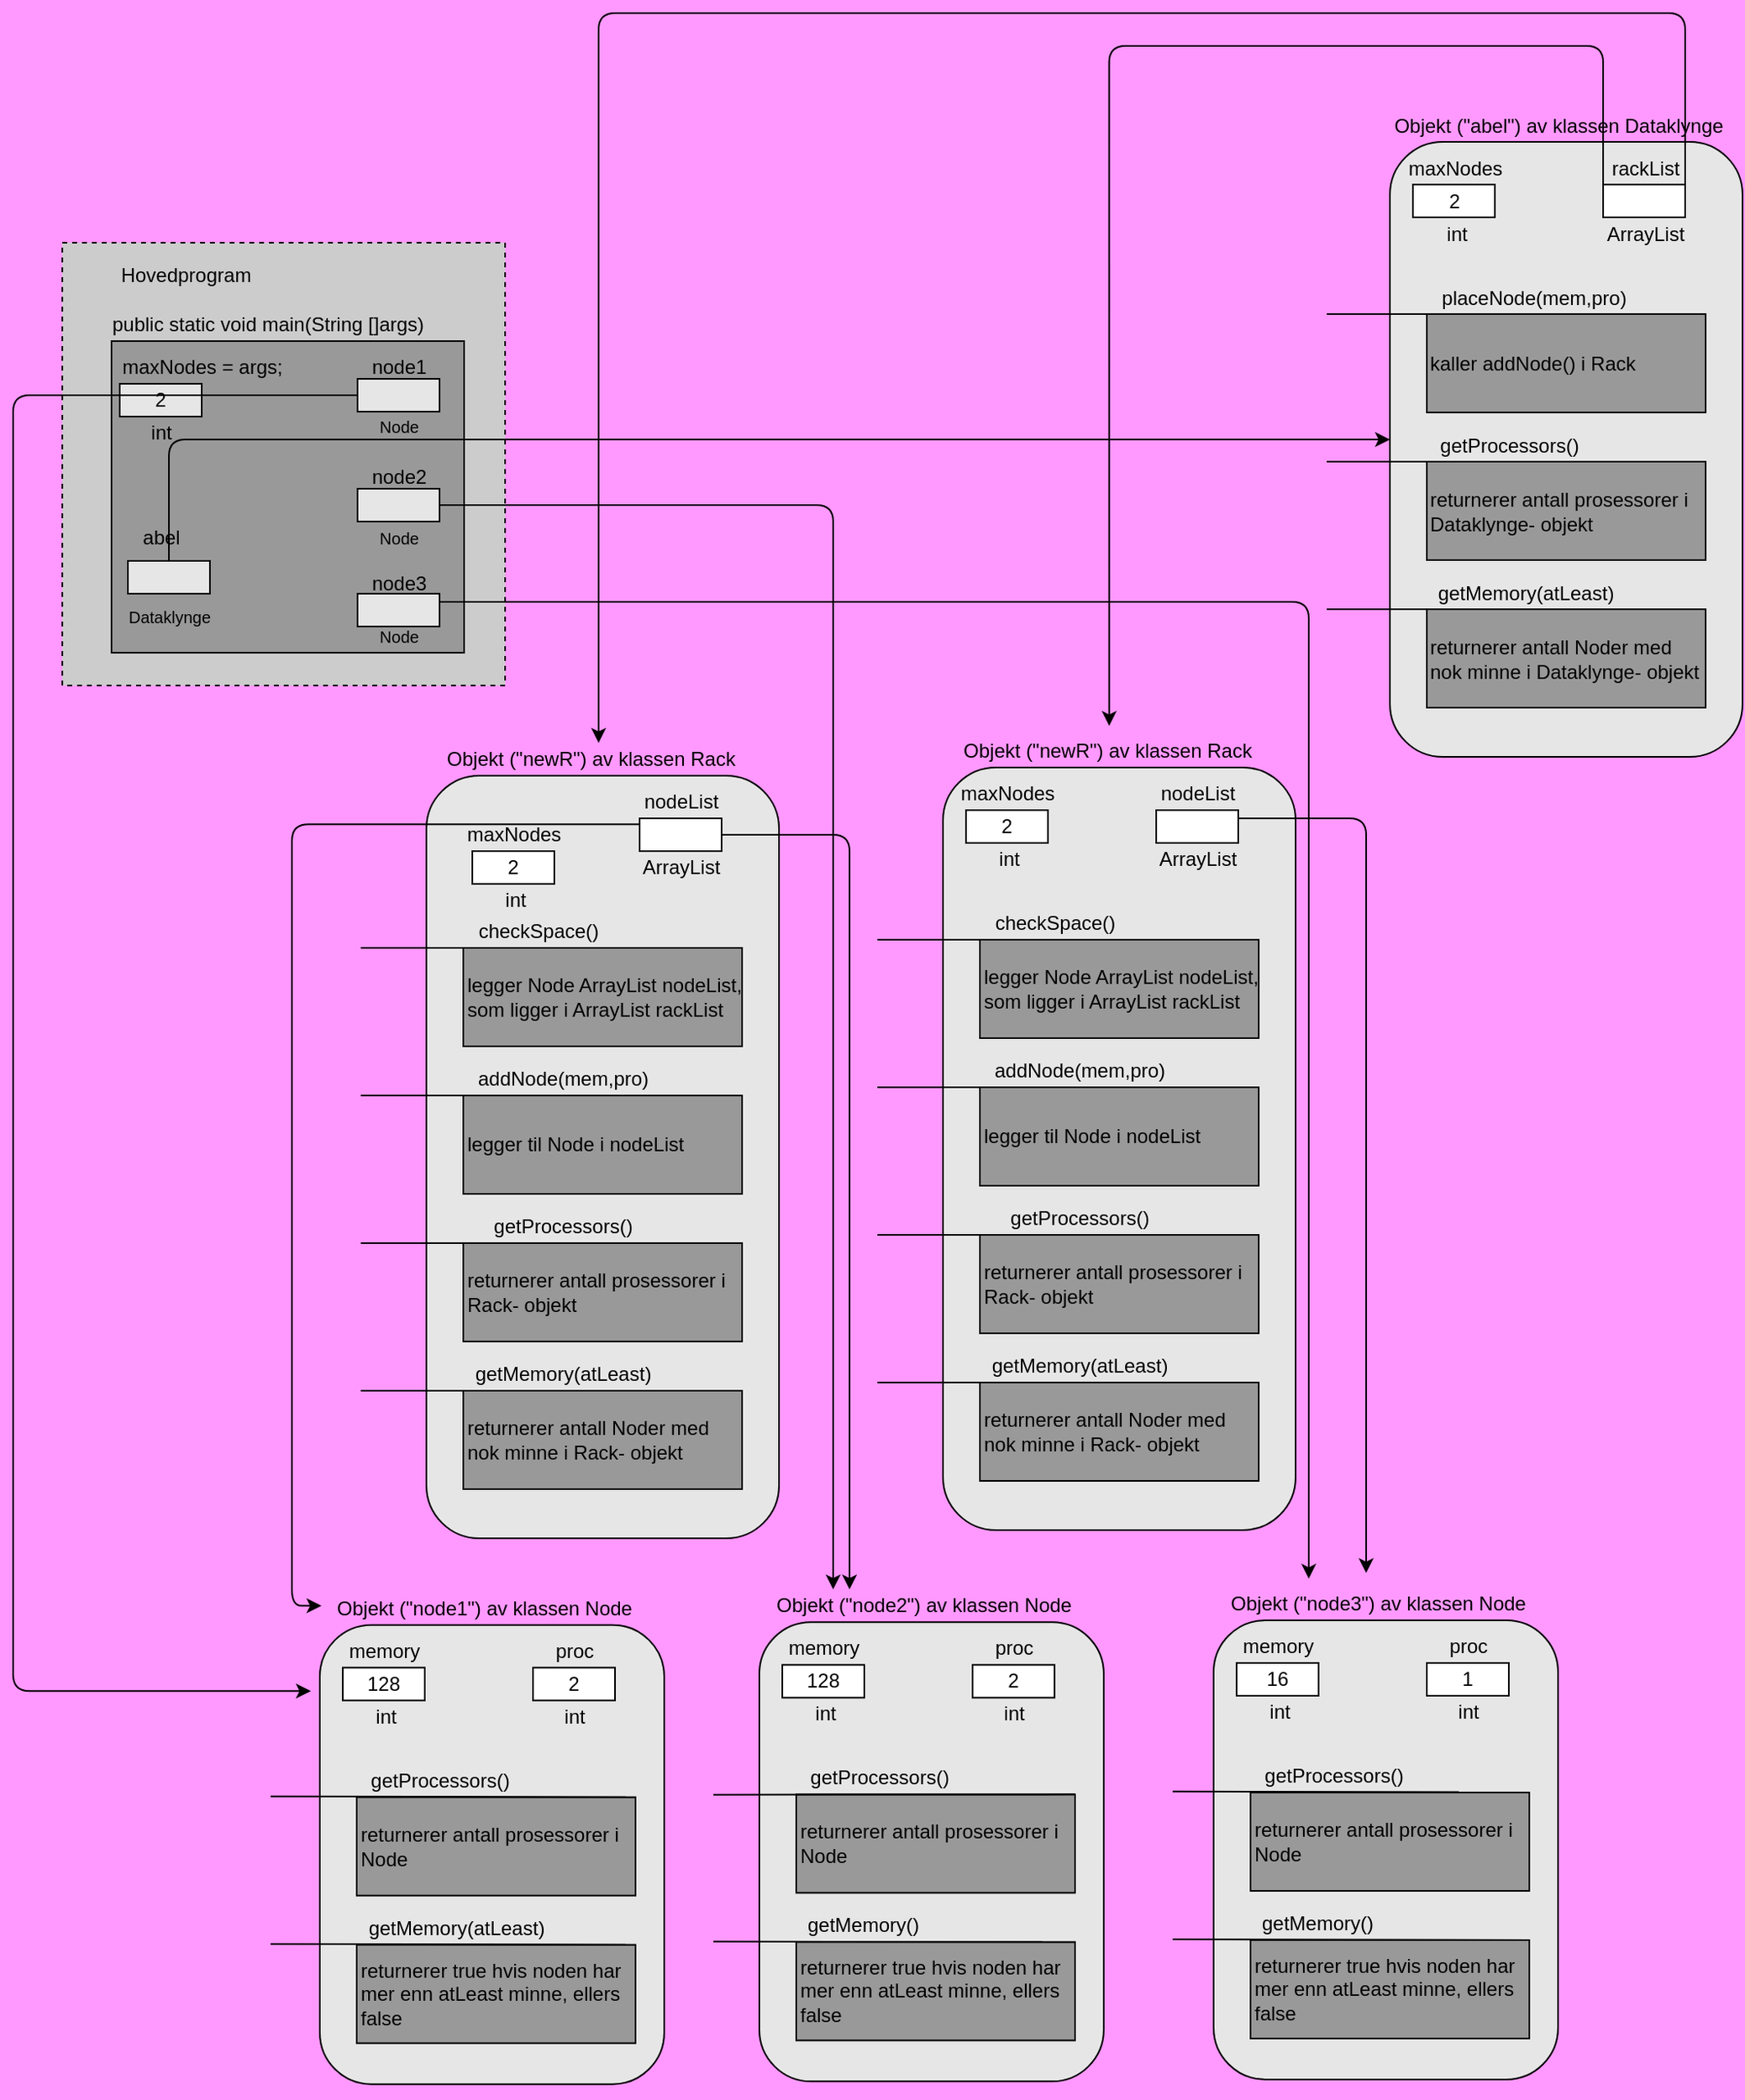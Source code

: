<mxfile version="14.2.9" type="device"><diagram id="TnoUQ4fqlqresNr4ph7F" name="Page-1"><mxGraphModel dx="1965" dy="1300" grid="1" gridSize="10" guides="1" tooltips="1" connect="1" arrows="1" fold="1" page="1" pageScale="1" pageWidth="1200" pageHeight="1920" background="#FF99FF" math="0" shadow="0"><root><mxCell id="0"/><mxCell id="1" parent="0"/><mxCell id="bRc-wjllGliQdRaznR-u-1" value="" style="whiteSpace=wrap;html=1;aspect=fixed;dashed=1;fillColor=#CCCCCC;" parent="1" vertex="1"><mxGeometry x="120" y="160" width="270" height="270" as="geometry"/></mxCell><mxCell id="bRc-wjllGliQdRaznR-u-2" value="Hovedprogram" style="text;html=1;align=center;verticalAlign=middle;resizable=0;points=[];autosize=1;" parent="1" vertex="1"><mxGeometry x="150" y="170" width="90" height="20" as="geometry"/></mxCell><mxCell id="bRc-wjllGliQdRaznR-u-4" value="public static void main(String []args)" style="text;html=1;align=center;verticalAlign=middle;resizable=0;points=[];autosize=1;" parent="1" vertex="1"><mxGeometry x="140" y="200" width="210" height="20" as="geometry"/></mxCell><mxCell id="bRc-wjllGliQdRaznR-u-6" value="" style="rounded=0;whiteSpace=wrap;html=1;fillColor=#999999;align=left;" parent="1" vertex="1"><mxGeometry x="150" y="220" width="215" height="190" as="geometry"/></mxCell><mxCell id="bRc-wjllGliQdRaznR-u-9" value="abel" style="text;html=1;align=center;verticalAlign=middle;resizable=0;points=[];autosize=1;" parent="1" vertex="1"><mxGeometry x="160" y="330" width="40" height="20" as="geometry"/></mxCell><mxCell id="bRc-wjllGliQdRaznR-u-10" value="node1" style="text;html=1;align=center;verticalAlign=middle;resizable=0;points=[];autosize=1;" parent="1" vertex="1"><mxGeometry x="300" y="226" width="50" height="20" as="geometry"/></mxCell><mxCell id="bRc-wjllGliQdRaznR-u-11" value="node2" style="text;html=1;align=center;verticalAlign=middle;resizable=0;points=[];autosize=1;" parent="1" vertex="1"><mxGeometry x="300" y="293" width="50" height="20" as="geometry"/></mxCell><mxCell id="bRc-wjllGliQdRaznR-u-12" value="node3" style="text;html=1;align=center;verticalAlign=middle;resizable=0;points=[];autosize=1;" parent="1" vertex="1"><mxGeometry x="300" y="358" width="50" height="20" as="geometry"/></mxCell><mxCell id="bRc-wjllGliQdRaznR-u-13" value="" style="whiteSpace=wrap;html=1;fillColor=#E6E6E6;" parent="1" vertex="1"><mxGeometry x="300" y="243" width="50" height="20" as="geometry"/></mxCell><mxCell id="bRc-wjllGliQdRaznR-u-14" value="" style="whiteSpace=wrap;html=1;fillColor=#E6E6E6;" parent="1" vertex="1"><mxGeometry x="300" y="310" width="50" height="20" as="geometry"/></mxCell><mxCell id="bRc-wjllGliQdRaznR-u-15" value="" style="whiteSpace=wrap;html=1;fillColor=#E6E6E6;" parent="1" vertex="1"><mxGeometry x="300" y="374" width="50" height="20" as="geometry"/></mxCell><mxCell id="bRc-wjllGliQdRaznR-u-16" value="" style="whiteSpace=wrap;html=1;fillColor=#E6E6E6;" parent="1" vertex="1"><mxGeometry x="160" y="354" width="50" height="20" as="geometry"/></mxCell><mxCell id="bRc-wjllGliQdRaznR-u-17" value="&lt;font style=&quot;font-size: 10px&quot;&gt;Dataklynge&lt;/font&gt;" style="text;html=1;align=center;verticalAlign=middle;resizable=0;points=[];autosize=1;" parent="1" vertex="1"><mxGeometry x="150" y="378" width="70" height="20" as="geometry"/></mxCell><mxCell id="bRc-wjllGliQdRaznR-u-18" value="&lt;font style=&quot;font-size: 10px&quot;&gt;Node&lt;/font&gt;" style="text;html=1;align=center;verticalAlign=middle;resizable=0;points=[];autosize=1;" parent="1" vertex="1"><mxGeometry x="305" y="262" width="40" height="20" as="geometry"/></mxCell><mxCell id="bRc-wjllGliQdRaznR-u-19" value="&lt;font style=&quot;font-size: 10px&quot;&gt;Node&lt;/font&gt;" style="text;html=1;align=center;verticalAlign=middle;resizable=0;points=[];autosize=1;" parent="1" vertex="1"><mxGeometry x="305" y="330" width="40" height="20" as="geometry"/></mxCell><mxCell id="bRc-wjllGliQdRaznR-u-20" value="&lt;font style=&quot;font-size: 10px&quot;&gt;Node&lt;/font&gt;" style="text;html=1;align=center;verticalAlign=middle;resizable=0;points=[];autosize=1;" parent="1" vertex="1"><mxGeometry x="305" y="390" width="40" height="20" as="geometry"/></mxCell><mxCell id="bRc-wjllGliQdRaznR-u-21" value="maxNodes = args;" style="text;html=1;align=center;verticalAlign=middle;resizable=0;points=[];autosize=1;" parent="1" vertex="1"><mxGeometry x="150" y="226" width="110" height="20" as="geometry"/></mxCell><mxCell id="bRc-wjllGliQdRaznR-u-22" value="2" style="whiteSpace=wrap;html=1;fillColor=#E6E6E6;" parent="1" vertex="1"><mxGeometry x="155" y="246" width="50" height="20" as="geometry"/></mxCell><mxCell id="bRc-wjllGliQdRaznR-u-23" value="int" style="text;html=1;align=center;verticalAlign=middle;resizable=0;points=[];autosize=1;" parent="1" vertex="1"><mxGeometry x="165" y="266" width="30" height="20" as="geometry"/></mxCell><mxCell id="bRc-wjllGliQdRaznR-u-45" value="Objekt (&quot;abel&quot;) av klassen Dataklynge" style="text;html=1;align=center;verticalAlign=middle;resizable=0;points=[];autosize=1;" parent="1" vertex="1"><mxGeometry x="921.75" y="78.5" width="220" height="20" as="geometry"/></mxCell><mxCell id="bRc-wjllGliQdRaznR-u-47" value="" style="rounded=1;whiteSpace=wrap;html=1;align=left;fillColor=#E6E6E6;" parent="1" vertex="1"><mxGeometry x="929.5" y="98.5" width="215" height="375" as="geometry"/></mxCell><mxCell id="bRc-wjllGliQdRaznR-u-61" value="maxNodes" style="text;html=1;align=center;verticalAlign=middle;resizable=0;points=[];autosize=1;" parent="1" vertex="1"><mxGeometry x="933.5" y="104.5" width="70" height="20" as="geometry"/></mxCell><mxCell id="bRc-wjllGliQdRaznR-u-62" value="2" style="whiteSpace=wrap;html=1;fillColor=#FFFFFF;" parent="1" vertex="1"><mxGeometry x="943.5" y="124.5" width="50" height="20" as="geometry"/></mxCell><mxCell id="bRc-wjllGliQdRaznR-u-63" value="int" style="text;html=1;align=center;verticalAlign=middle;resizable=0;points=[];autosize=1;" parent="1" vertex="1"><mxGeometry x="954.5" y="144.5" width="30" height="20" as="geometry"/></mxCell><mxCell id="bRc-wjllGliQdRaznR-u-65" value="kaller addNode() i Rack" style="rounded=0;whiteSpace=wrap;html=1;fillColor=#999999;align=left;" parent="1" vertex="1"><mxGeometry x="952" y="203.5" width="170" height="60" as="geometry"/></mxCell><mxCell id="bRc-wjllGliQdRaznR-u-66" value="rackList" style="text;html=1;align=center;verticalAlign=middle;resizable=0;points=[];autosize=1;" parent="1" vertex="1"><mxGeometry x="1054.5" y="104.5" width="60" height="20" as="geometry"/></mxCell><mxCell id="bRc-wjllGliQdRaznR-u-67" value="" style="whiteSpace=wrap;html=1;fillColor=#FFFFFF;" parent="1" vertex="1"><mxGeometry x="1059.5" y="124.5" width="50" height="20" as="geometry"/></mxCell><mxCell id="bRc-wjllGliQdRaznR-u-68" value="ArrayList" style="text;html=1;align=center;verticalAlign=middle;resizable=0;points=[];autosize=1;" parent="1" vertex="1"><mxGeometry x="1054.5" y="144.5" width="60" height="20" as="geometry"/></mxCell><mxCell id="bRc-wjllGliQdRaznR-u-69" value="placeNode(mem,pro)" style="text;html=1;align=center;verticalAlign=middle;resizable=0;points=[];autosize=1;" parent="1" vertex="1"><mxGeometry x="952" y="183.5" width="130" height="20" as="geometry"/></mxCell><mxCell id="bRc-wjllGliQdRaznR-u-70" value="" style="endArrow=none;html=1;" parent="1" edge="1"><mxGeometry width="50" height="50" relative="1" as="geometry"><mxPoint x="891" y="203.5" as="sourcePoint"/><mxPoint x="1121" y="203.5" as="targetPoint"/></mxGeometry></mxCell><mxCell id="bRc-wjllGliQdRaznR-u-71" value="returnerer antall prosessorer i Dataklynge- objekt" style="rounded=0;whiteSpace=wrap;html=1;fillColor=#999999;align=left;" parent="1" vertex="1"><mxGeometry x="952" y="293.5" width="170" height="60" as="geometry"/></mxCell><mxCell id="bRc-wjllGliQdRaznR-u-72" value="getProcessors()" style="text;html=1;align=center;verticalAlign=middle;resizable=0;points=[];autosize=1;" parent="1" vertex="1"><mxGeometry x="952" y="273.5" width="100" height="20" as="geometry"/></mxCell><mxCell id="bRc-wjllGliQdRaznR-u-73" value="" style="endArrow=none;html=1;" parent="1" edge="1"><mxGeometry width="50" height="50" relative="1" as="geometry"><mxPoint x="891" y="293.5" as="sourcePoint"/><mxPoint x="1121" y="293.5" as="targetPoint"/></mxGeometry></mxCell><mxCell id="bRc-wjllGliQdRaznR-u-74" value="returnerer antall Noder med nok minne i Dataklynge- objekt" style="rounded=0;whiteSpace=wrap;html=1;fillColor=#999999;align=left;" parent="1" vertex="1"><mxGeometry x="952" y="383.5" width="170" height="60" as="geometry"/></mxCell><mxCell id="bRc-wjllGliQdRaznR-u-75" value="getMemory(atLeast)" style="text;html=1;align=center;verticalAlign=middle;resizable=0;points=[];autosize=1;" parent="1" vertex="1"><mxGeometry x="952" y="363.5" width="120" height="20" as="geometry"/></mxCell><mxCell id="bRc-wjllGliQdRaznR-u-76" value="" style="endArrow=none;html=1;" parent="1" edge="1"><mxGeometry width="50" height="50" relative="1" as="geometry"><mxPoint x="891" y="383.5" as="sourcePoint"/><mxPoint x="1121" y="383.5" as="targetPoint"/></mxGeometry></mxCell><mxCell id="bRc-wjllGliQdRaznR-u-78" value="Objekt (&quot;newR&quot;) av klassen Rack" style="text;html=1;align=center;verticalAlign=middle;resizable=0;points=[];autosize=1;" parent="1" vertex="1"><mxGeometry x="347" y="465" width="190" height="20" as="geometry"/></mxCell><mxCell id="bRc-wjllGliQdRaznR-u-79" value="" style="rounded=1;whiteSpace=wrap;html=1;align=left;fillColor=#E6E6E6;" parent="1" vertex="1"><mxGeometry x="342" y="485" width="215" height="465" as="geometry"/></mxCell><mxCell id="bRc-wjllGliQdRaznR-u-80" value="maxNodes" style="text;html=1;align=center;verticalAlign=middle;resizable=0;points=[];autosize=1;" parent="1" vertex="1"><mxGeometry x="360" y="511" width="70" height="20" as="geometry"/></mxCell><mxCell id="bRc-wjllGliQdRaznR-u-81" value="2" style="whiteSpace=wrap;html=1;fillColor=#FFFFFF;" parent="1" vertex="1"><mxGeometry x="370" y="531" width="50" height="20" as="geometry"/></mxCell><mxCell id="bRc-wjllGliQdRaznR-u-82" value="int" style="text;html=1;align=center;verticalAlign=middle;resizable=0;points=[];autosize=1;" parent="1" vertex="1"><mxGeometry x="381" y="551" width="30" height="20" as="geometry"/></mxCell><mxCell id="bRc-wjllGliQdRaznR-u-83" value="legger Node ArrayList nodeList, som ligger i ArrayList rackList" style="rounded=0;whiteSpace=wrap;html=1;fillColor=#999999;align=left;" parent="1" vertex="1"><mxGeometry x="364.5" y="590" width="170" height="60" as="geometry"/></mxCell><mxCell id="bRc-wjllGliQdRaznR-u-84" value="nodeList" style="text;html=1;align=center;verticalAlign=middle;resizable=0;points=[];autosize=1;" parent="1" vertex="1"><mxGeometry x="467" y="491" width="60" height="20" as="geometry"/></mxCell><mxCell id="bRc-wjllGliQdRaznR-u-85" value="" style="whiteSpace=wrap;html=1;fillColor=#FFFFFF;" parent="1" vertex="1"><mxGeometry x="472" y="511" width="50" height="20" as="geometry"/></mxCell><mxCell id="bRc-wjllGliQdRaznR-u-86" value="ArrayList" style="text;html=1;align=center;verticalAlign=middle;resizable=0;points=[];autosize=1;" parent="1" vertex="1"><mxGeometry x="467" y="531" width="60" height="20" as="geometry"/></mxCell><mxCell id="bRc-wjllGliQdRaznR-u-87" value="checkSpace()" style="text;html=1;align=center;verticalAlign=middle;resizable=0;points=[];autosize=1;" parent="1" vertex="1"><mxGeometry x="364.5" y="570" width="90" height="20" as="geometry"/></mxCell><mxCell id="bRc-wjllGliQdRaznR-u-88" value="" style="endArrow=none;html=1;" parent="1" edge="1"><mxGeometry width="50" height="50" relative="1" as="geometry"><mxPoint x="302" y="590" as="sourcePoint"/><mxPoint x="532" y="590" as="targetPoint"/></mxGeometry></mxCell><mxCell id="bRc-wjllGliQdRaznR-u-89" value="legger til Node i nodeList" style="rounded=0;whiteSpace=wrap;html=1;fillColor=#999999;align=left;" parent="1" vertex="1"><mxGeometry x="364.5" y="680" width="170" height="60" as="geometry"/></mxCell><mxCell id="bRc-wjllGliQdRaznR-u-90" value="addNode(mem,pro)" style="text;html=1;align=center;verticalAlign=middle;resizable=0;points=[];autosize=1;" parent="1" vertex="1"><mxGeometry x="364.5" y="660" width="120" height="20" as="geometry"/></mxCell><mxCell id="bRc-wjllGliQdRaznR-u-91" value="" style="endArrow=none;html=1;" parent="1" edge="1"><mxGeometry width="50" height="50" relative="1" as="geometry"><mxPoint x="302" y="680" as="sourcePoint"/><mxPoint x="532" y="680" as="targetPoint"/></mxGeometry></mxCell><mxCell id="bRc-wjllGliQdRaznR-u-92" value="returnerer antall prosessorer i Rack- objekt" style="rounded=0;whiteSpace=wrap;html=1;fillColor=#999999;align=left;" parent="1" vertex="1"><mxGeometry x="364.5" y="770" width="170" height="60" as="geometry"/></mxCell><mxCell id="bRc-wjllGliQdRaznR-u-93" value="getProcessors()" style="text;html=1;align=center;verticalAlign=middle;resizable=0;points=[];autosize=1;" parent="1" vertex="1"><mxGeometry x="374.5" y="750" width="100" height="20" as="geometry"/></mxCell><mxCell id="bRc-wjllGliQdRaznR-u-94" value="" style="endArrow=none;html=1;" parent="1" edge="1"><mxGeometry width="50" height="50" relative="1" as="geometry"><mxPoint x="302" y="770" as="sourcePoint"/><mxPoint x="532" y="770" as="targetPoint"/></mxGeometry></mxCell><mxCell id="bRc-wjllGliQdRaznR-u-95" value="&lt;span&gt;returnerer antall Noder med nok minne i Rack- objekt&lt;/span&gt;" style="rounded=0;whiteSpace=wrap;html=1;fillColor=#999999;align=left;" parent="1" vertex="1"><mxGeometry x="364.5" y="860" width="170" height="60" as="geometry"/></mxCell><mxCell id="bRc-wjllGliQdRaznR-u-96" value="getMemory(atLeast)" style="text;html=1;align=center;verticalAlign=middle;resizable=0;points=[];autosize=1;" parent="1" vertex="1"><mxGeometry x="364.5" y="840" width="120" height="20" as="geometry"/></mxCell><mxCell id="bRc-wjllGliQdRaznR-u-97" value="" style="endArrow=none;html=1;" parent="1" edge="1"><mxGeometry width="50" height="50" relative="1" as="geometry"><mxPoint x="302" y="860" as="sourcePoint"/><mxPoint x="532" y="860" as="targetPoint"/></mxGeometry></mxCell><mxCell id="bRc-wjllGliQdRaznR-u-102" value="Objekt (&quot;node1&quot;) av klassen Node" style="text;html=1;align=center;verticalAlign=middle;resizable=0;points=[];autosize=1;" parent="1" vertex="1"><mxGeometry x="277" y="982.85" width="200" height="20" as="geometry"/></mxCell><mxCell id="bRc-wjllGliQdRaznR-u-103" value="" style="rounded=1;whiteSpace=wrap;html=1;align=left;fillColor=#E6E6E6;" parent="1" vertex="1"><mxGeometry x="277" y="1002.85" width="210" height="280" as="geometry"/></mxCell><mxCell id="bRc-wjllGliQdRaznR-u-104" value="memory" style="text;html=1;align=center;verticalAlign=middle;resizable=0;points=[];autosize=1;" parent="1" vertex="1"><mxGeometry x="286" y="1008.85" width="60" height="20" as="geometry"/></mxCell><mxCell id="bRc-wjllGliQdRaznR-u-105" value="128" style="whiteSpace=wrap;html=1;fillColor=#FFFFFF;" parent="1" vertex="1"><mxGeometry x="291" y="1028.85" width="50" height="20" as="geometry"/></mxCell><mxCell id="bRc-wjllGliQdRaznR-u-106" value="int" style="text;html=1;align=center;verticalAlign=middle;resizable=0;points=[];autosize=1;" parent="1" vertex="1"><mxGeometry x="302" y="1048.85" width="30" height="20" as="geometry"/></mxCell><mxCell id="bRc-wjllGliQdRaznR-u-107" value="returnerer antall prosessorer i Node" style="rounded=0;whiteSpace=wrap;html=1;fillColor=#999999;align=left;" parent="1" vertex="1"><mxGeometry x="299.5" y="1107.85" width="170" height="60" as="geometry"/></mxCell><mxCell id="bRc-wjllGliQdRaznR-u-108" value="proc" style="text;html=1;align=center;verticalAlign=middle;resizable=0;points=[];autosize=1;" parent="1" vertex="1"><mxGeometry x="412" y="1008.85" width="40" height="20" as="geometry"/></mxCell><mxCell id="bRc-wjllGliQdRaznR-u-109" value="2" style="whiteSpace=wrap;html=1;fillColor=#FFFFFF;" parent="1" vertex="1"><mxGeometry x="407" y="1028.85" width="50" height="20" as="geometry"/></mxCell><mxCell id="bRc-wjllGliQdRaznR-u-110" value="int" style="text;html=1;align=center;verticalAlign=middle;resizable=0;points=[];autosize=1;" parent="1" vertex="1"><mxGeometry x="417" y="1048.85" width="30" height="20" as="geometry"/></mxCell><mxCell id="bRc-wjllGliQdRaznR-u-111" value="getProcessors()" style="text;html=1;align=center;verticalAlign=middle;resizable=0;points=[];autosize=1;" parent="1" vertex="1"><mxGeometry x="299.5" y="1087.85" width="100" height="20" as="geometry"/></mxCell><mxCell id="bRc-wjllGliQdRaznR-u-112" value="returnerer true hvis noden har mer enn atLeast minne, ellers false" style="rounded=0;whiteSpace=wrap;html=1;fillColor=#999999;align=left;" parent="1" vertex="1"><mxGeometry x="299.5" y="1197.85" width="170" height="60" as="geometry"/></mxCell><mxCell id="bRc-wjllGliQdRaznR-u-113" value="getMemory(atLeast)" style="text;html=1;align=center;verticalAlign=middle;resizable=0;points=[];autosize=1;" parent="1" vertex="1"><mxGeometry x="299.5" y="1177.85" width="120" height="20" as="geometry"/></mxCell><mxCell id="bRc-wjllGliQdRaznR-u-119" style="edgeStyle=orthogonalEdgeStyle;rounded=0;orthogonalLoop=1;jettySize=auto;html=1;exitX=0.5;exitY=1;exitDx=0;exitDy=0;" parent="1" source="bRc-wjllGliQdRaznR-u-103" target="bRc-wjllGliQdRaznR-u-103" edge="1"><mxGeometry relative="1" as="geometry"/></mxCell><mxCell id="bRc-wjllGliQdRaznR-u-120" value="Objekt (&quot;node2&quot;) av klassen Node" style="text;html=1;align=center;verticalAlign=middle;resizable=0;points=[];autosize=1;" parent="1" vertex="1"><mxGeometry x="545" y="981.18" width="200" height="20" as="geometry"/></mxCell><mxCell id="bRc-wjllGliQdRaznR-u-121" value="" style="rounded=1;whiteSpace=wrap;html=1;align=left;fillColor=#E6E6E6;" parent="1" vertex="1"><mxGeometry x="545" y="1001.18" width="210" height="280" as="geometry"/></mxCell><mxCell id="bRc-wjllGliQdRaznR-u-122" value="memory" style="text;html=1;align=center;verticalAlign=middle;resizable=0;points=[];autosize=1;" parent="1" vertex="1"><mxGeometry x="554" y="1007.18" width="60" height="20" as="geometry"/></mxCell><mxCell id="bRc-wjllGliQdRaznR-u-123" value="128" style="whiteSpace=wrap;html=1;fillColor=#FFFFFF;" parent="1" vertex="1"><mxGeometry x="559" y="1027.18" width="50" height="20" as="geometry"/></mxCell><mxCell id="bRc-wjllGliQdRaznR-u-124" value="int" style="text;html=1;align=center;verticalAlign=middle;resizable=0;points=[];autosize=1;" parent="1" vertex="1"><mxGeometry x="570" y="1047.18" width="30" height="20" as="geometry"/></mxCell><mxCell id="bRc-wjllGliQdRaznR-u-125" value="returnerer antall prosessorer i Node" style="rounded=0;whiteSpace=wrap;html=1;fillColor=#999999;align=left;" parent="1" vertex="1"><mxGeometry x="567.5" y="1106.18" width="170" height="60" as="geometry"/></mxCell><mxCell id="bRc-wjllGliQdRaznR-u-126" value="proc" style="text;html=1;align=center;verticalAlign=middle;resizable=0;points=[];autosize=1;" parent="1" vertex="1"><mxGeometry x="680" y="1007.18" width="40" height="20" as="geometry"/></mxCell><mxCell id="bRc-wjllGliQdRaznR-u-127" value="2" style="whiteSpace=wrap;html=1;fillColor=#FFFFFF;" parent="1" vertex="1"><mxGeometry x="675" y="1027.18" width="50" height="20" as="geometry"/></mxCell><mxCell id="bRc-wjllGliQdRaznR-u-128" value="int" style="text;html=1;align=center;verticalAlign=middle;resizable=0;points=[];autosize=1;" parent="1" vertex="1"><mxGeometry x="685" y="1047.18" width="30" height="20" as="geometry"/></mxCell><mxCell id="bRc-wjllGliQdRaznR-u-129" value="getProcessors()" style="text;html=1;align=center;verticalAlign=middle;resizable=0;points=[];autosize=1;" parent="1" vertex="1"><mxGeometry x="567.5" y="1086.18" width="100" height="20" as="geometry"/></mxCell><mxCell id="bRc-wjllGliQdRaznR-u-130" value="returnerer true hvis noden har mer enn atLeast minne, ellers false" style="rounded=0;whiteSpace=wrap;html=1;fillColor=#999999;align=left;" parent="1" vertex="1"><mxGeometry x="567.5" y="1196.18" width="170" height="60" as="geometry"/></mxCell><mxCell id="bRc-wjllGliQdRaznR-u-131" value="getMemory()" style="text;html=1;align=center;verticalAlign=middle;resizable=0;points=[];autosize=1;" parent="1" vertex="1"><mxGeometry x="567.5" y="1176.18" width="80" height="20" as="geometry"/></mxCell><mxCell id="bRc-wjllGliQdRaznR-u-132" style="edgeStyle=orthogonalEdgeStyle;rounded=0;orthogonalLoop=1;jettySize=auto;html=1;exitX=0.5;exitY=1;exitDx=0;exitDy=0;" parent="1" source="bRc-wjllGliQdRaznR-u-121" target="bRc-wjllGliQdRaznR-u-121" edge="1"><mxGeometry relative="1" as="geometry"/></mxCell><mxCell id="bRc-wjllGliQdRaznR-u-133" value="Objekt (&quot;node3&quot;) av klassen Node" style="text;html=1;align=center;verticalAlign=middle;resizable=0;points=[];autosize=1;" parent="1" vertex="1"><mxGeometry x="822" y="980" width="200" height="20" as="geometry"/></mxCell><mxCell id="bRc-wjllGliQdRaznR-u-134" value="" style="rounded=1;whiteSpace=wrap;html=1;align=left;fillColor=#E6E6E6;" parent="1" vertex="1"><mxGeometry x="822" y="1000" width="210" height="280" as="geometry"/></mxCell><mxCell id="bRc-wjllGliQdRaznR-u-135" value="memory" style="text;html=1;align=center;verticalAlign=middle;resizable=0;points=[];autosize=1;" parent="1" vertex="1"><mxGeometry x="831" y="1006" width="60" height="20" as="geometry"/></mxCell><mxCell id="bRc-wjllGliQdRaznR-u-136" value="16" style="whiteSpace=wrap;html=1;fillColor=#FFFFFF;" parent="1" vertex="1"><mxGeometry x="836" y="1026" width="50" height="20" as="geometry"/></mxCell><mxCell id="bRc-wjllGliQdRaznR-u-137" value="int" style="text;html=1;align=center;verticalAlign=middle;resizable=0;points=[];autosize=1;" parent="1" vertex="1"><mxGeometry x="847" y="1046" width="30" height="20" as="geometry"/></mxCell><mxCell id="bRc-wjllGliQdRaznR-u-138" value="returnerer antall prosessorer i Node" style="rounded=0;whiteSpace=wrap;html=1;fillColor=#999999;align=left;" parent="1" vertex="1"><mxGeometry x="844.5" y="1105" width="170" height="60" as="geometry"/></mxCell><mxCell id="bRc-wjllGliQdRaznR-u-139" value="proc" style="text;html=1;align=center;verticalAlign=middle;resizable=0;points=[];autosize=1;" parent="1" vertex="1"><mxGeometry x="957" y="1006" width="40" height="20" as="geometry"/></mxCell><mxCell id="bRc-wjllGliQdRaznR-u-140" value="1" style="whiteSpace=wrap;html=1;fillColor=#FFFFFF;" parent="1" vertex="1"><mxGeometry x="952" y="1026" width="50" height="20" as="geometry"/></mxCell><mxCell id="bRc-wjllGliQdRaznR-u-141" value="int" style="text;html=1;align=center;verticalAlign=middle;resizable=0;points=[];autosize=1;" parent="1" vertex="1"><mxGeometry x="962" y="1046" width="30" height="20" as="geometry"/></mxCell><mxCell id="bRc-wjllGliQdRaznR-u-142" value="getProcessors()" style="text;html=1;align=center;verticalAlign=middle;resizable=0;points=[];autosize=1;" parent="1" vertex="1"><mxGeometry x="844.5" y="1085" width="100" height="20" as="geometry"/></mxCell><mxCell id="bRc-wjllGliQdRaznR-u-143" value="returnerer true hvis noden har mer enn atLeast minne, ellers false" style="rounded=0;whiteSpace=wrap;html=1;fillColor=#999999;align=left;" parent="1" vertex="1"><mxGeometry x="844.5" y="1195" width="170" height="60" as="geometry"/></mxCell><mxCell id="bRc-wjllGliQdRaznR-u-144" value="getMemory()" style="text;html=1;align=center;verticalAlign=middle;resizable=0;points=[];autosize=1;" parent="1" vertex="1"><mxGeometry x="844.5" y="1175" width="80" height="20" as="geometry"/></mxCell><mxCell id="bRc-wjllGliQdRaznR-u-145" style="edgeStyle=orthogonalEdgeStyle;rounded=0;orthogonalLoop=1;jettySize=auto;html=1;exitX=0.5;exitY=1;exitDx=0;exitDy=0;" parent="1" source="bRc-wjllGliQdRaznR-u-134" target="bRc-wjllGliQdRaznR-u-134" edge="1"><mxGeometry relative="1" as="geometry"/></mxCell><mxCell id="9ogyLuTNKWOW729GoaOa-1" value="" style="endArrow=none;html=1;entryX=1;entryY=0;entryDx=0;entryDy=0;" parent="1" target="bRc-wjllGliQdRaznR-u-112" edge="1"><mxGeometry width="50" height="50" relative="1" as="geometry"><mxPoint x="247" y="1197.35" as="sourcePoint"/><mxPoint x="437" y="1198.35" as="targetPoint"/></mxGeometry></mxCell><mxCell id="9ogyLuTNKWOW729GoaOa-3" value="" style="endArrow=none;html=1;entryX=1;entryY=0;entryDx=0;entryDy=0;" parent="1" target="bRc-wjllGliQdRaznR-u-107" edge="1"><mxGeometry width="50" height="50" relative="1" as="geometry"><mxPoint x="247" y="1107.35" as="sourcePoint"/><mxPoint x="467" y="1107.85" as="targetPoint"/></mxGeometry></mxCell><mxCell id="9ogyLuTNKWOW729GoaOa-4" value="" style="endArrow=none;html=1;entryX=1;entryY=0;entryDx=0;entryDy=0;" parent="1" target="bRc-wjllGliQdRaznR-u-125" edge="1"><mxGeometry width="50" height="50" relative="1" as="geometry"><mxPoint x="517" y="1106.35" as="sourcePoint"/><mxPoint x="737.5" y="1106.11" as="targetPoint"/></mxGeometry></mxCell><mxCell id="9ogyLuTNKWOW729GoaOa-5" value="" style="endArrow=none;html=1;entryX=1;entryY=0;entryDx=0;entryDy=0;" parent="1" edge="1"><mxGeometry width="50" height="50" relative="1" as="geometry"><mxPoint x="517" y="1195.85" as="sourcePoint"/><mxPoint x="737.5" y="1196.18" as="targetPoint"/></mxGeometry></mxCell><mxCell id="9ogyLuTNKWOW729GoaOa-6" value="" style="endArrow=none;html=1;entryX=1;entryY=0;entryDx=0;entryDy=0;" parent="1" edge="1"><mxGeometry width="50" height="50" relative="1" as="geometry"><mxPoint x="797" y="1104.35" as="sourcePoint"/><mxPoint x="1014.5" y="1104.81" as="targetPoint"/></mxGeometry></mxCell><mxCell id="9ogyLuTNKWOW729GoaOa-7" value="" style="endArrow=none;html=1;entryX=1;entryY=0;entryDx=0;entryDy=0;" parent="1" edge="1"><mxGeometry width="50" height="50" relative="1" as="geometry"><mxPoint x="797.0" y="1194.54" as="sourcePoint"/><mxPoint x="1014.5" y="1195" as="targetPoint"/></mxGeometry></mxCell><mxCell id="mvFBmxMnqAB8ugqdu0kr-61" value="Objekt (&quot;newR&quot;) av klassen Rack" style="text;html=1;align=center;verticalAlign=middle;resizable=0;points=[];autosize=1;" parent="1" vertex="1"><mxGeometry x="662" y="460" width="190" height="20" as="geometry"/></mxCell><mxCell id="mvFBmxMnqAB8ugqdu0kr-62" value="" style="rounded=1;whiteSpace=wrap;html=1;align=left;fillColor=#E6E6E6;" parent="1" vertex="1"><mxGeometry x="657" y="480" width="215" height="465" as="geometry"/></mxCell><mxCell id="mvFBmxMnqAB8ugqdu0kr-63" value="maxNodes" style="text;html=1;align=center;verticalAlign=middle;resizable=0;points=[];autosize=1;" parent="1" vertex="1"><mxGeometry x="661" y="486" width="70" height="20" as="geometry"/></mxCell><mxCell id="mvFBmxMnqAB8ugqdu0kr-64" value="2" style="whiteSpace=wrap;html=1;fillColor=#FFFFFF;" parent="1" vertex="1"><mxGeometry x="671" y="506" width="50" height="20" as="geometry"/></mxCell><mxCell id="mvFBmxMnqAB8ugqdu0kr-65" value="int" style="text;html=1;align=center;verticalAlign=middle;resizable=0;points=[];autosize=1;" parent="1" vertex="1"><mxGeometry x="682" y="526" width="30" height="20" as="geometry"/></mxCell><mxCell id="mvFBmxMnqAB8ugqdu0kr-66" value="legger Node ArrayList nodeList, som ligger i ArrayList rackList" style="rounded=0;whiteSpace=wrap;html=1;fillColor=#999999;align=left;" parent="1" vertex="1"><mxGeometry x="679.5" y="585" width="170" height="60" as="geometry"/></mxCell><mxCell id="mvFBmxMnqAB8ugqdu0kr-67" value="nodeList" style="text;html=1;align=center;verticalAlign=middle;resizable=0;points=[];autosize=1;" parent="1" vertex="1"><mxGeometry x="782" y="486" width="60" height="20" as="geometry"/></mxCell><mxCell id="mvFBmxMnqAB8ugqdu0kr-68" value="" style="whiteSpace=wrap;html=1;fillColor=#FFFFFF;" parent="1" vertex="1"><mxGeometry x="787" y="506" width="50" height="20" as="geometry"/></mxCell><mxCell id="mvFBmxMnqAB8ugqdu0kr-69" value="ArrayList" style="text;html=1;align=center;verticalAlign=middle;resizable=0;points=[];autosize=1;" parent="1" vertex="1"><mxGeometry x="782" y="526" width="60" height="20" as="geometry"/></mxCell><mxCell id="mvFBmxMnqAB8ugqdu0kr-70" value="checkSpace()" style="text;html=1;align=center;verticalAlign=middle;resizable=0;points=[];autosize=1;" parent="1" vertex="1"><mxGeometry x="679.5" y="565" width="90" height="20" as="geometry"/></mxCell><mxCell id="mvFBmxMnqAB8ugqdu0kr-71" value="" style="endArrow=none;html=1;" parent="1" edge="1"><mxGeometry width="50" height="50" relative="1" as="geometry"><mxPoint x="617" y="585" as="sourcePoint"/><mxPoint x="847" y="585" as="targetPoint"/></mxGeometry></mxCell><mxCell id="mvFBmxMnqAB8ugqdu0kr-72" value="legger til Node i nodeList" style="rounded=0;whiteSpace=wrap;html=1;fillColor=#999999;align=left;" parent="1" vertex="1"><mxGeometry x="679.5" y="675" width="170" height="60" as="geometry"/></mxCell><mxCell id="mvFBmxMnqAB8ugqdu0kr-73" value="addNode(mem,pro)" style="text;html=1;align=center;verticalAlign=middle;resizable=0;points=[];autosize=1;" parent="1" vertex="1"><mxGeometry x="679.5" y="655" width="120" height="20" as="geometry"/></mxCell><mxCell id="mvFBmxMnqAB8ugqdu0kr-74" value="" style="endArrow=none;html=1;" parent="1" edge="1"><mxGeometry width="50" height="50" relative="1" as="geometry"><mxPoint x="617" y="675" as="sourcePoint"/><mxPoint x="847" y="675" as="targetPoint"/></mxGeometry></mxCell><mxCell id="mvFBmxMnqAB8ugqdu0kr-75" value="returnerer antall prosessorer i Rack- objekt" style="rounded=0;whiteSpace=wrap;html=1;fillColor=#999999;align=left;" parent="1" vertex="1"><mxGeometry x="679.5" y="765" width="170" height="60" as="geometry"/></mxCell><mxCell id="mvFBmxMnqAB8ugqdu0kr-76" value="getProcessors()" style="text;html=1;align=center;verticalAlign=middle;resizable=0;points=[];autosize=1;" parent="1" vertex="1"><mxGeometry x="689.5" y="745" width="100" height="20" as="geometry"/></mxCell><mxCell id="mvFBmxMnqAB8ugqdu0kr-77" value="" style="endArrow=none;html=1;" parent="1" edge="1"><mxGeometry width="50" height="50" relative="1" as="geometry"><mxPoint x="617" y="765" as="sourcePoint"/><mxPoint x="847" y="765" as="targetPoint"/></mxGeometry></mxCell><mxCell id="mvFBmxMnqAB8ugqdu0kr-78" value="&lt;span&gt;returnerer antall Noder med nok minne i Rack- objekt&lt;/span&gt;" style="rounded=0;whiteSpace=wrap;html=1;fillColor=#999999;align=left;" parent="1" vertex="1"><mxGeometry x="679.5" y="855" width="170" height="60" as="geometry"/></mxCell><mxCell id="mvFBmxMnqAB8ugqdu0kr-79" value="getMemory(atLeast)" style="text;html=1;align=center;verticalAlign=middle;resizable=0;points=[];autosize=1;" parent="1" vertex="1"><mxGeometry x="679.5" y="835" width="120" height="20" as="geometry"/></mxCell><mxCell id="mvFBmxMnqAB8ugqdu0kr-80" value="" style="endArrow=none;html=1;" parent="1" edge="1"><mxGeometry width="50" height="50" relative="1" as="geometry"><mxPoint x="617" y="855" as="sourcePoint"/><mxPoint x="847" y="855" as="targetPoint"/></mxGeometry></mxCell><mxCell id="mvFBmxMnqAB8ugqdu0kr-83" value="" style="edgeStyle=elbowEdgeStyle;elbow=horizontal;endArrow=classic;html=1;entryX=-0.026;entryY=0.144;entryDx=0;entryDy=0;entryPerimeter=0;" parent="1" source="bRc-wjllGliQdRaznR-u-13" target="bRc-wjllGliQdRaznR-u-103" edge="1"><mxGeometry width="50" height="50" relative="1" as="geometry"><mxPoint x="130" y="760" as="sourcePoint"/><mxPoint x="170" y="1000" as="targetPoint"/><Array as="points"><mxPoint x="90" y="650"/></Array></mxGeometry></mxCell><mxCell id="mvFBmxMnqAB8ugqdu0kr-84" value="" style="edgeStyle=elbowEdgeStyle;elbow=horizontal;endArrow=classic;html=1;exitX=1;exitY=0.5;exitDx=0;exitDy=0;" parent="1" source="bRc-wjllGliQdRaznR-u-14" target="bRc-wjllGliQdRaznR-u-120" edge="1"><mxGeometry width="50" height="50" relative="1" as="geometry"><mxPoint x="722.5" y="90" as="sourcePoint"/><mxPoint x="610" y="920" as="targetPoint"/><Array as="points"><mxPoint x="590" y="650"/></Array></mxGeometry></mxCell><mxCell id="mvFBmxMnqAB8ugqdu0kr-85" value="" style="edgeStyle=elbowEdgeStyle;elbow=vertical;endArrow=classic;html=1;exitX=1;exitY=0.25;exitDx=0;exitDy=0;entryX=0.29;entryY=-0.267;entryDx=0;entryDy=0;entryPerimeter=0;" parent="1" source="bRc-wjllGliQdRaznR-u-15" target="bRc-wjllGliQdRaznR-u-133" edge="1"><mxGeometry width="50" height="50" relative="1" as="geometry"><mxPoint x="410" y="710" as="sourcePoint"/><mxPoint x="460" y="660" as="targetPoint"/><Array as="points"><mxPoint x="560" y="379"/></Array></mxGeometry></mxCell><mxCell id="mvFBmxMnqAB8ugqdu0kr-87" value="" style="edgeStyle=elbowEdgeStyle;elbow=vertical;endArrow=classic;html=1;exitX=0.5;exitY=0;exitDx=0;exitDy=0;" parent="1" source="bRc-wjllGliQdRaznR-u-16" target="bRc-wjllGliQdRaznR-u-47" edge="1"><mxGeometry width="50" height="50" relative="1" as="geometry"><mxPoint x="400" y="640" as="sourcePoint"/><mxPoint x="790" y="260" as="targetPoint"/><Array as="points"><mxPoint x="580" y="280"/></Array></mxGeometry></mxCell><mxCell id="mvFBmxMnqAB8ugqdu0kr-88" value="" style="edgeStyle=elbowEdgeStyle;elbow=horizontal;endArrow=classic;html=1;exitX=1;exitY=0.5;exitDx=0;exitDy=0;" parent="1" source="bRc-wjllGliQdRaznR-u-85" target="bRc-wjllGliQdRaznR-u-120" edge="1"><mxGeometry width="50" height="50" relative="1" as="geometry"><mxPoint x="360" y="330" as="sourcePoint"/><mxPoint x="645" y="940" as="targetPoint"/><Array as="points"><mxPoint x="600" y="660"/></Array></mxGeometry></mxCell><mxCell id="mvFBmxMnqAB8ugqdu0kr-89" value="" style="edgeStyle=elbowEdgeStyle;elbow=horizontal;endArrow=classic;html=1;exitX=0.078;exitY=1.183;exitDx=0;exitDy=0;exitPerimeter=0;" parent="1" source="bRc-wjllGliQdRaznR-u-84" edge="1"><mxGeometry width="50" height="50" relative="1" as="geometry"><mxPoint x="240" y="480" as="sourcePoint"/><mxPoint x="278" y="991.18" as="targetPoint"/><Array as="points"><mxPoint x="260" y="760"/><mxPoint x="220" y="590"/></Array></mxGeometry></mxCell><mxCell id="mvFBmxMnqAB8ugqdu0kr-91" value="" style="edgeStyle=elbowEdgeStyle;elbow=horizontal;endArrow=classic;html=1;exitX=1;exitY=0.5;exitDx=0;exitDy=0;" parent="1" edge="1"><mxGeometry width="50" height="50" relative="1" as="geometry"><mxPoint x="837.0" y="511" as="sourcePoint"/><mxPoint x="915" y="971.18" as="targetPoint"/><Array as="points"><mxPoint x="915" y="650"/></Array></mxGeometry></mxCell><mxCell id="mvFBmxMnqAB8ugqdu0kr-92" value="" style="edgeStyle=segmentEdgeStyle;endArrow=classic;html=1;exitX=0;exitY=0.5;exitDx=0;exitDy=0;entryX=0.507;entryY=-0.267;entryDx=0;entryDy=0;entryPerimeter=0;" parent="1" source="bRc-wjllGliQdRaznR-u-67" target="mvFBmxMnqAB8ugqdu0kr-61" edge="1"><mxGeometry width="50" height="50" relative="1" as="geometry"><mxPoint x="720" y="430" as="sourcePoint"/><mxPoint x="680" y="150" as="targetPoint"/><Array as="points"><mxPoint x="1060" y="40"/><mxPoint x="758" y="40"/></Array></mxGeometry></mxCell><mxCell id="mvFBmxMnqAB8ugqdu0kr-93" value="" style="edgeStyle=segmentEdgeStyle;endArrow=classic;html=1;exitX=1;exitY=0.5;exitDx=0;exitDy=0;" parent="1" source="bRc-wjllGliQdRaznR-u-67" edge="1"><mxGeometry width="50" height="50" relative="1" as="geometry"><mxPoint x="1100" y="20" as="sourcePoint"/><mxPoint x="447" y="465" as="targetPoint"/><Array as="points"><mxPoint x="1110" y="20"/><mxPoint x="447" y="20"/></Array></mxGeometry></mxCell></root></mxGraphModel></diagram></mxfile>